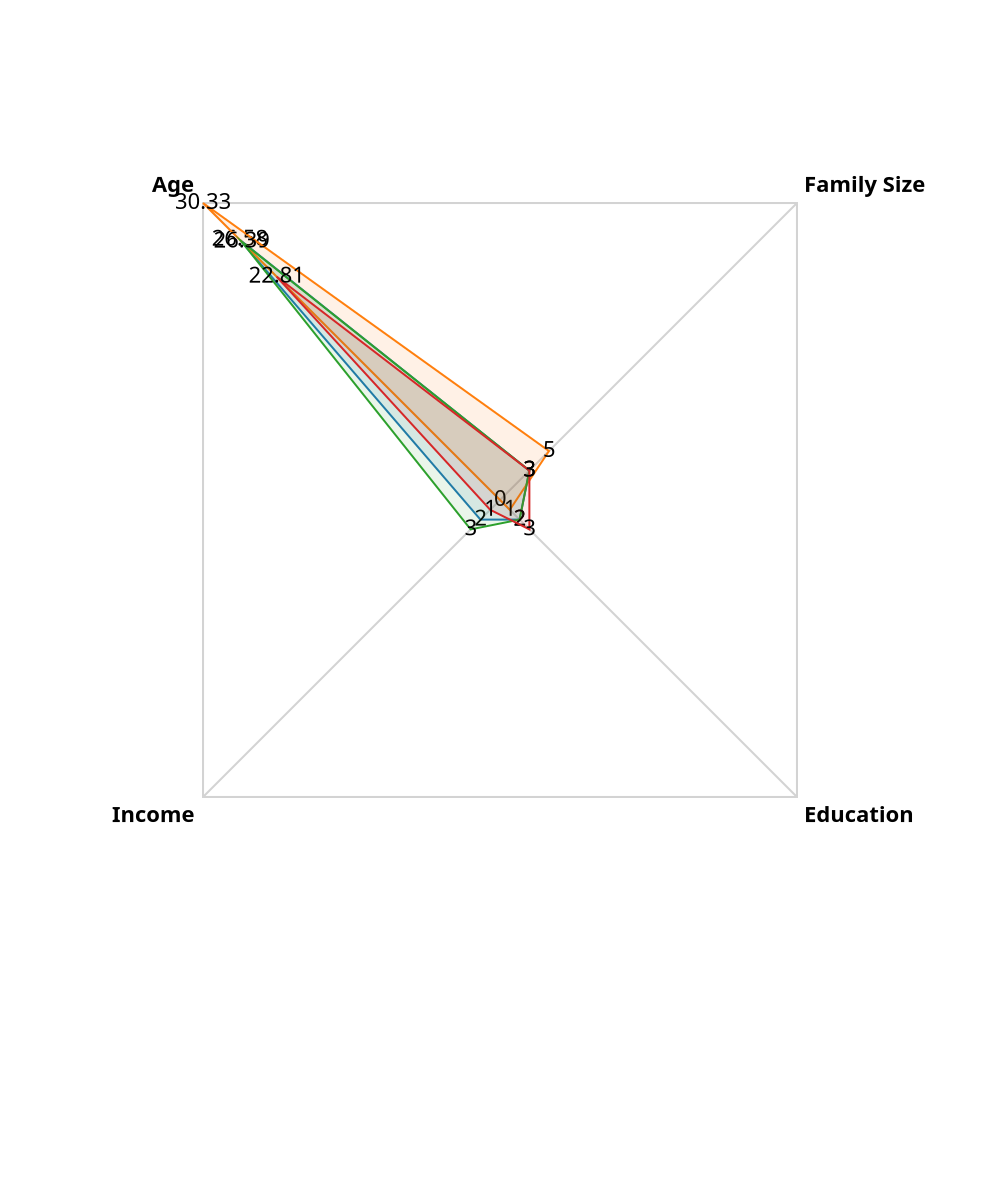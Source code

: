 {
    "$schema": "https://vega.github.io/schema/vega/v5.json",
    "description": "A radar chart example, showing multiple dimensions in a radial layout.",
    "width": 500,
    "height": 600,
    "padding": 40,
    "autosize": {"type": "none", "contains": "padding"},
  
    "signals": [
      {"name": "radius", "update": "width/2"}
    ],
  
    "data": [
      {
        "name": "table",
        "values": [
          {"key": "Age", "value": 26.58, "category": 0},
          {"key": "Age", "value": 30.33, "category": 1},
          {"key": "Age", "value": 26.39, "category": 2},
          {"key": "Age", "value": 22.81, "category": 3},
          
         {"key": "Family Size", "value":3, "category": 0},
         {"key": "Family Size", "value": 5, "category": 1},
         {"key": "Family Size", "value": 3, "category": 2},
         {"key": "Family Size", "value":3, "category": 3},

         {"key": "Education", "value":2, "category": 0},
         {"key": "Education", "value":1, "category": 1},
         {"key": "Education", "value":2, "category": 2},
         {"key": "Education", "value":3, "category": 3},


         {"key": "Income", "value":2, "category": 0},
         {"key": "Income", "value":0, "category":1},
         {"key": "Income", "value":3, "category": 2},
         {"key": "Income", "value":1, "category": 3}
        ]
      },
      {
        "name": "keys",
        "source": "table",
        "transform": [
          {
            "type": "aggregate",
            "groupby": ["key"]
          }
        ]
      }
    ],

  "scales": [
    {
      "name": "angular",
      "type": "point",
      "range": {"signal": "[-PI, PI]"},
      "padding": 0.5,
      "domain": {"data": "table", "field": "key"}
    },
    {
      "name": "radial",
      "type": "linear",
      "range": {"signal": "[0, radius]"},
      "zero": true,
      "nice": false,
      "domain": {"data": "table", "field": "value"},
      "domainMin": 0
    },
    {
      "name": "color",
      "type": "ordinal",
      "domain": {"data": "table", "field": "category"},
      "range": {"scheme": "category10"}
    }
  ],

  "encode": {
    "enter": {
      "x": {"signal": "radius"},
      "y": {"signal": "radius"}
    }
  },

  "marks": [
    {
      "type": "group",
      "name": "categories",
      "zindex": 1,
      "from": {
        "facet": {"data": "table", "name": "facet", "groupby": ["category"]}
      },
      "marks": [
        {
          "type": "line",
          "name": "category-line",
          "from": {"data": "facet"},
          "encode": {
            "enter": {
              "interpolate": {"value": "linear-closed"},
              "x": {"signal": "scale('radial', datum.value) * cos(scale('angular', datum.key))"},
              "y": {"signal": "scale('radial', datum.value) * sin(scale('angular', datum.key))"},
              "stroke": {"scale": "color", "field": "category"},
              "strokeWidth": {"value": 1},
              "fill": {"scale": "color", "field": "category"},
              "fillOpacity": {"value": 0.1}
            }
          }
        },
        {
          "type": "text",
          "name": "value-text",
          "from": {"data": "category-line"},
          "encode": {
            "enter": {
              "x": {"signal": "datum.x"},
              "y": {"signal": "datum.y"},
              "text": {"signal": "datum.datum.value"},
              "align": {"value": "center"},
              "baseline": {"value": "middle"},
              "fill": {"value": "black"}
            }
          }
        }
      ]
    },
    {
      "type": "rule",
      "name": "radial-grid",
      "from": {"data": "keys"},
      "zindex": 0,
      "encode": {
        "enter": {
          "x": {"value": 0},
          "y": {"value": 0},
          "x2": {"signal": "radius * cos(scale('angular', datum.key))"},
          "y2": {"signal": "radius * sin(scale('angular', datum.key))"},
          "stroke": {"value": "lightgray"},
          "strokeWidth": {"value": 1}
        }
      }
    },
    {
      "type": "text",
      "name": "key-label",
      "from": {"data": "keys"},
      "zindex": 1,
      "encode": {
        "enter": {
          "x": {"signal": "(radius + 5) * cos(scale('angular', datum.key))"},
          "y": {"signal": "(radius + 5) * sin(scale('angular', datum.key))"},
          "text": {"field": "key"},
          "align": [
            {
              "test": "abs(scale('angular', datum.key)) > PI / 2",
              "value": "right"
            },
            {
              "value": "left"
            }
          ],
          "baseline": [
            {
              "test": "scale('angular', datum.key) > 0", "value": "top"
            },
            {
              "test": "scale('angular', datum.key) == 0", "value": "middle"
            },
            {
              "value": "bottom"
            }
          ],
          "fill": {"value": "black"},
          "fontWeight": {"value": "bold"}
        }
      }
    },
    {
      "type": "line",
      "name": "outer-line",
      "from": {"data": "radial-grid"},
      "encode": {
        "enter": {
          "interpolate": {"value": "linear-closed"},
          "x": {"field": "x2"},
          "y": {"field": "y2"},
          "stroke": {"value": "lightgray"},
          "strokeWidth": {"value": 1}
        }
      }
    }
  ]
}
